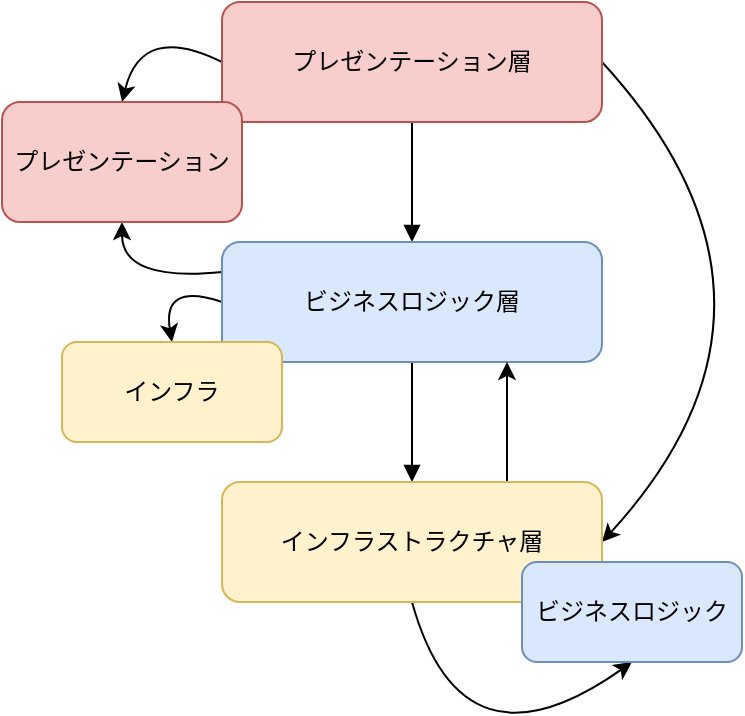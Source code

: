 <mxfile>
    <diagram id="lfy5YwCALV4fAT4NWR5p" name="Page-1">
        <mxGraphModel dx="550" dy="486" grid="1" gridSize="10" guides="1" tooltips="1" connect="1" arrows="1" fold="1" page="1" pageScale="1" pageWidth="827" pageHeight="1169" math="0" shadow="0">
            <root>
                <mxCell id="0"/>
                <mxCell id="1" parent="0"/>
                <mxCell id="5" style="edgeStyle=none;html=1;exitX=0.5;exitY=1;exitDx=0;exitDy=0;entryX=0.5;entryY=0;entryDx=0;entryDy=0;endArrow=block;endFill=1;" edge="1" parent="1" source="2" target="3">
                    <mxGeometry relative="1" as="geometry"/>
                </mxCell>
                <mxCell id="26" style="edgeStyle=none;html=1;exitX=1;exitY=0.5;exitDx=0;exitDy=0;entryX=1;entryY=0.5;entryDx=0;entryDy=0;rounded=0;curved=1;" edge="1" parent="1" source="2" target="4">
                    <mxGeometry relative="1" as="geometry">
                        <Array as="points">
                            <mxPoint x="540" y="310"/>
                        </Array>
                    </mxGeometry>
                </mxCell>
                <mxCell id="30" style="edgeStyle=none;html=1;exitX=0;exitY=0.5;exitDx=0;exitDy=0;entryX=0.5;entryY=0;entryDx=0;entryDy=0;rounded=0;curved=1;" edge="1" parent="1" source="2" target="29">
                    <mxGeometry relative="1" as="geometry">
                        <Array as="points">
                            <mxPoint x="200" y="170"/>
                        </Array>
                    </mxGeometry>
                </mxCell>
                <mxCell id="2" value="プレゼンテーション層" style="rounded=1;whiteSpace=wrap;html=1;fillColor=#f8cecc;strokeColor=#b85450;" vertex="1" parent="1">
                    <mxGeometry x="240" y="160" width="190" height="60" as="geometry"/>
                </mxCell>
                <mxCell id="6" style="edgeStyle=none;html=1;exitX=0.5;exitY=1;exitDx=0;exitDy=0;entryX=0.5;entryY=0;entryDx=0;entryDy=0;endArrow=block;endFill=1;" edge="1" parent="1" source="3" target="4">
                    <mxGeometry relative="1" as="geometry"/>
                </mxCell>
                <mxCell id="25" style="edgeStyle=none;html=1;exitX=0;exitY=0.5;exitDx=0;exitDy=0;entryX=0.5;entryY=0;entryDx=0;entryDy=0;rounded=0;curved=1;" edge="1" parent="1" source="3" target="24">
                    <mxGeometry relative="1" as="geometry">
                        <Array as="points">
                            <mxPoint x="210" y="300"/>
                        </Array>
                    </mxGeometry>
                </mxCell>
                <mxCell id="31" style="edgeStyle=none;html=1;exitX=0;exitY=0.25;exitDx=0;exitDy=0;entryX=0.5;entryY=1;entryDx=0;entryDy=0;rounded=0;curved=1;" edge="1" parent="1" source="3" target="29">
                    <mxGeometry relative="1" as="geometry">
                        <Array as="points">
                            <mxPoint x="190" y="300"/>
                        </Array>
                    </mxGeometry>
                </mxCell>
                <mxCell id="3" value="ビジネスロジック層" style="rounded=1;whiteSpace=wrap;html=1;fillColor=#dae8fc;strokeColor=#6c8ebf;" vertex="1" parent="1">
                    <mxGeometry x="240" y="280" width="190" height="60" as="geometry"/>
                </mxCell>
                <mxCell id="23" style="edgeStyle=none;html=1;exitX=0.5;exitY=1;exitDx=0;exitDy=0;entryX=0.5;entryY=1;entryDx=0;entryDy=0;rounded=0;curved=1;" edge="1" parent="1" source="4" target="22">
                    <mxGeometry relative="1" as="geometry">
                        <Array as="points">
                            <mxPoint x="360" y="550"/>
                        </Array>
                    </mxGeometry>
                </mxCell>
                <mxCell id="27" style="edgeStyle=none;html=1;exitX=0.75;exitY=0;exitDx=0;exitDy=0;entryX=0.75;entryY=1;entryDx=0;entryDy=0;" edge="1" parent="1" source="4" target="3">
                    <mxGeometry relative="1" as="geometry"/>
                </mxCell>
                <mxCell id="4" value="インフラストラクチャ層" style="rounded=1;whiteSpace=wrap;html=1;fillColor=#fff2cc;strokeColor=#d6b656;" vertex="1" parent="1">
                    <mxGeometry x="240" y="400" width="190" height="60" as="geometry"/>
                </mxCell>
                <mxCell id="22" value="ビジネスロジック" style="rounded=1;whiteSpace=wrap;html=1;fillColor=#dae8fc;strokeColor=#6c8ebf;" vertex="1" parent="1">
                    <mxGeometry x="390" y="440" width="110" height="50" as="geometry"/>
                </mxCell>
                <mxCell id="24" value="インフラ" style="rounded=1;whiteSpace=wrap;html=1;fillColor=#fff2cc;strokeColor=#d6b656;" vertex="1" parent="1">
                    <mxGeometry x="160" y="330" width="110" height="50" as="geometry"/>
                </mxCell>
                <mxCell id="29" value="プレゼンテーション" style="rounded=1;whiteSpace=wrap;html=1;fillColor=#f8cecc;strokeColor=#b85450;" vertex="1" parent="1">
                    <mxGeometry x="130" y="210" width="120" height="60" as="geometry"/>
                </mxCell>
            </root>
        </mxGraphModel>
    </diagram>
</mxfile>